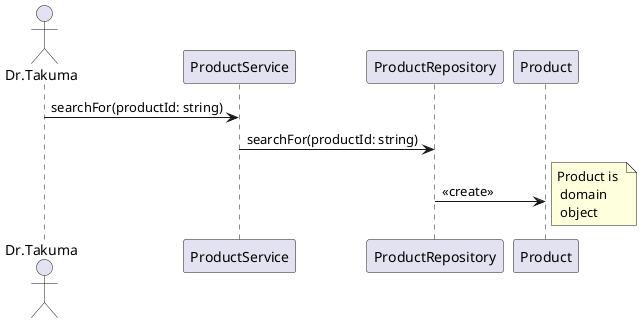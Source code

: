 @startuml
actor Dr.Takuma
Dr.Takuma -> ProductService: searchFor(productId: string)
ProductService -> ProductRepository: searchFor(productId: string)
ProductRepository -> Product: <<create>>
note right: Product is \n domain \n object

@enduml
